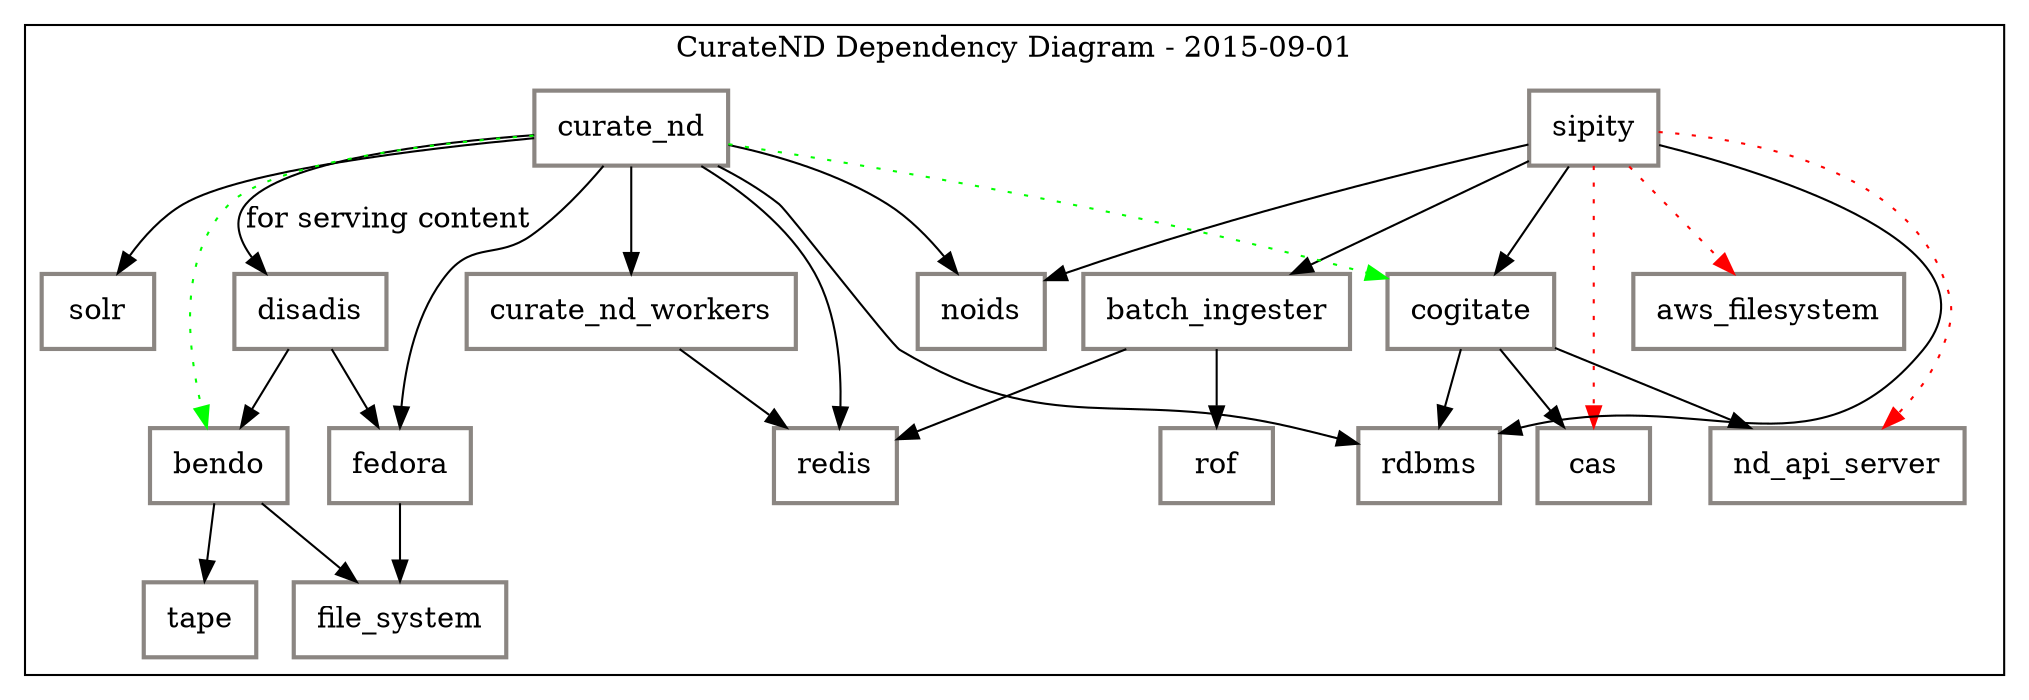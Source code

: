 digraph "G" {
    compound=true;
    node[color="grey15" shape=record penwidth=2 margin="0.15, 0.125"];

    subgraph cluster_0 {
        label="CurateND Dependency Diagram - 2015-09-01"
        node[style=filled fillcolor=white color="seashell4"]
        sipity -> aws_filesystem[style="dotted" color="red"]
        sipity -> cas[style="dotted" color="red"]
        sipity -> rdbms
        sipity -> batch_ingester
        sipity -> noids
        sipity -> cogitate
        sipity -> nd_api_server[style="dotted" color="red"]
        cogitate -> cas
        cogitate -> rdbms
        cogitate -> nd_api_server
        curate_nd -> noids
        curate_nd -> disadis[label="for serving content"]
        curate_nd -> rdbms
        curate_nd -> redis
        curate_nd -> fedora
        curate_nd -> solr
        curate_nd -> curate_nd_workers
        curate_nd -> cogitate[style="dotted" color="green"]
        curate_nd -> bendo[style="dotted" color="green"]
        batch_ingester -> redis
        batch_ingester -> rof
        curate_nd_workers -> redis
        disadis -> fedora
        disadis -> bendo
        fedora -> file_system
        bendo -> file_system
        bendo -> tape
    }

}
